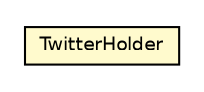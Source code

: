 #!/usr/local/bin/dot
#
# Class diagram 
# Generated by UmlGraph version 4.6 (http://www.spinellis.gr/sw/umlgraph)
#

digraph G {
	edge [fontname="Helvetica",fontsize=10,labelfontname="Helvetica",labelfontsize=10];
	node [fontname="Helvetica",fontsize=10,shape=plaintext];
	// net.chrissearle.flickrvote.twitter.TwitterHolder
	c4033 [label=<<table border="0" cellborder="1" cellspacing="0" cellpadding="2" port="p" bgcolor="lemonChiffon" href="./TwitterHolder.html">
		<tr><td><table border="0" cellspacing="0" cellpadding="1">
			<tr><td> TwitterHolder </td></tr>
		</table></td></tr>
		</table>>, fontname="Helvetica", fontcolor="black", fontsize=9.0];
}

